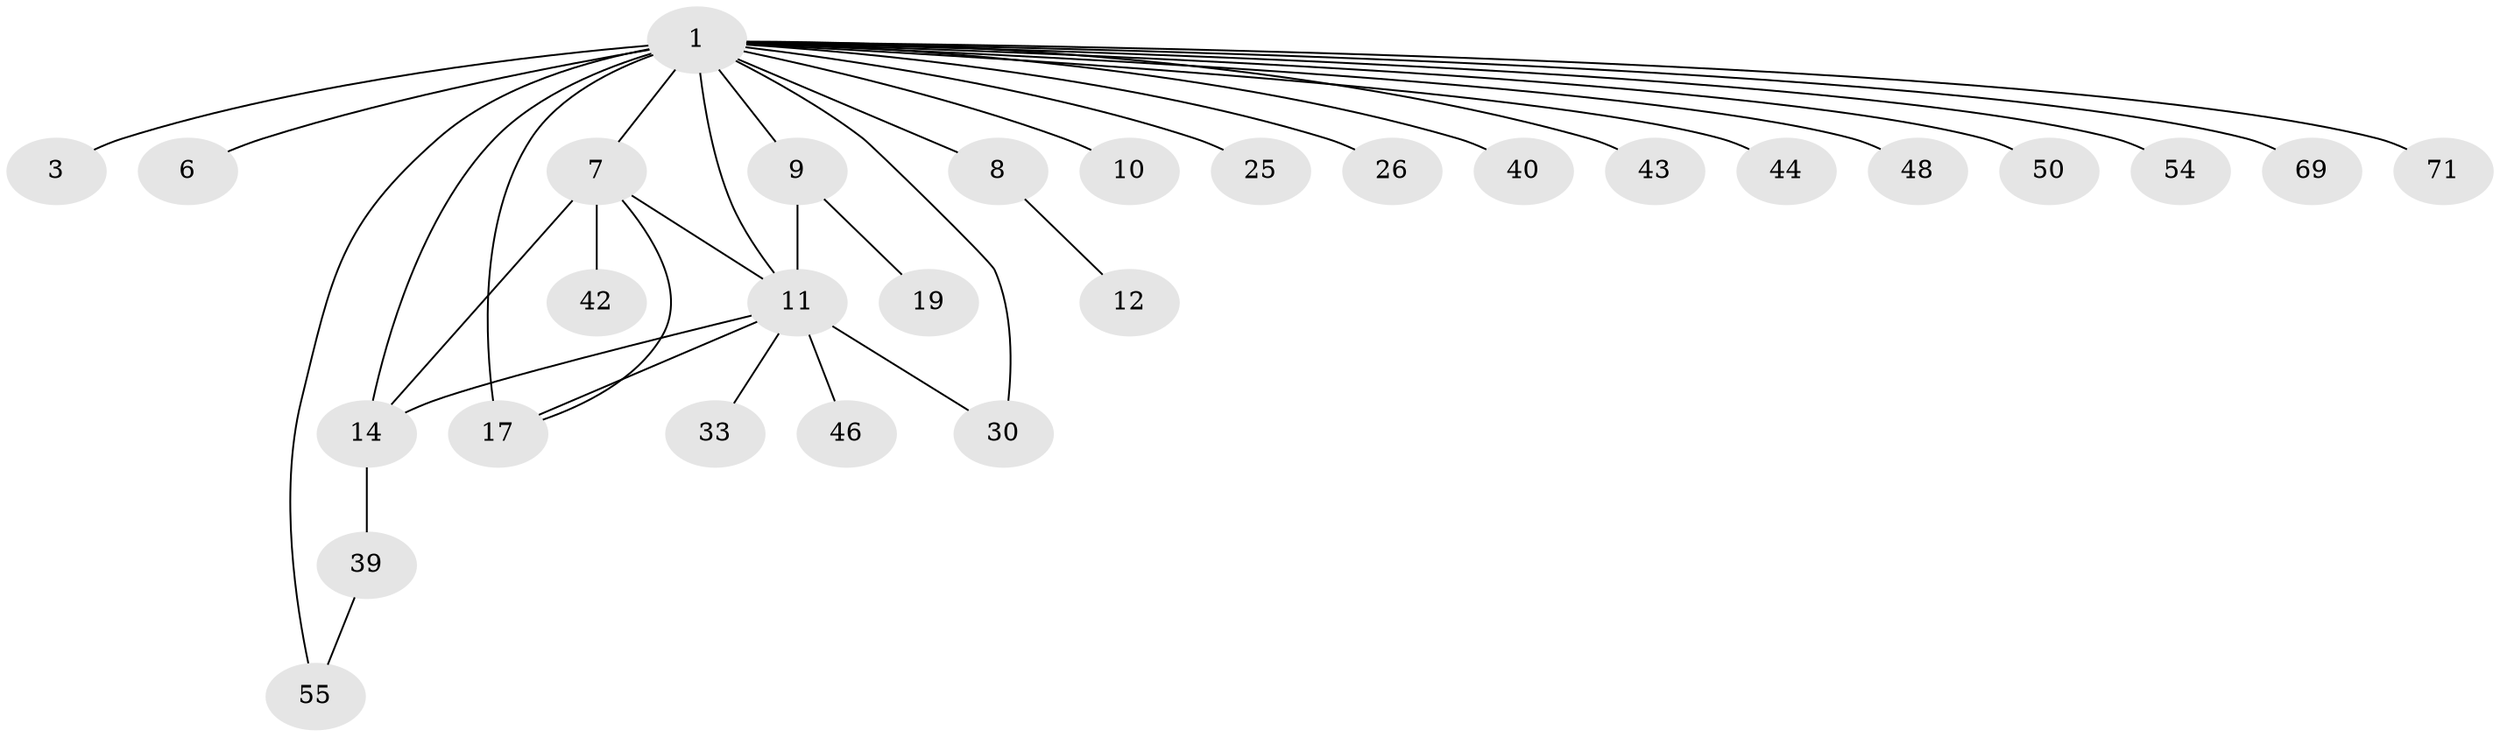 // original degree distribution, {10: 0.010416666666666666, 32: 0.010416666666666666, 8: 0.010416666666666666, 2: 0.2708333333333333, 4: 0.07291666666666667, 7: 0.03125, 1: 0.4479166666666667, 18: 0.010416666666666666, 19: 0.010416666666666666, 6: 0.010416666666666666, 9: 0.010416666666666666, 5: 0.03125, 3: 0.07291666666666667}
// Generated by graph-tools (version 1.1) at 2025/18/03/04/25 18:18:00]
// undirected, 28 vertices, 35 edges
graph export_dot {
graph [start="1"]
  node [color=gray90,style=filled];
  1 [super="+13+82+88+56+15+2+4"];
  3 [super="+58"];
  6 [super="+80+35+31"];
  7 [super="+29+66"];
  8;
  9 [super="+75"];
  10;
  11 [super="+18+41+16+21+76+34"];
  12;
  14 [super="+77+22+27"];
  17 [super="+81+70+94+84+74+38"];
  19 [super="+20"];
  25;
  26;
  30;
  33;
  39 [super="+53"];
  40;
  42;
  43;
  44 [super="+78"];
  46;
  48;
  50;
  54;
  55;
  69;
  71;
  1 -- 9;
  1 -- 44 [weight=3];
  1 -- 3 [weight=4];
  1 -- 69;
  1 -- 71;
  1 -- 11 [weight=7];
  1 -- 14 [weight=4];
  1 -- 17 [weight=6];
  1 -- 50;
  1 -- 54;
  1 -- 6;
  1 -- 7 [weight=3];
  1 -- 8;
  1 -- 10;
  1 -- 25;
  1 -- 26;
  1 -- 30;
  1 -- 40;
  1 -- 43;
  1 -- 48;
  1 -- 55;
  7 -- 14;
  7 -- 42;
  7 -- 11 [weight=2];
  7 -- 17;
  8 -- 12;
  9 -- 19;
  9 -- 11 [weight=2];
  11 -- 33;
  11 -- 14 [weight=3];
  11 -- 46;
  11 -- 30;
  11 -- 17;
  14 -- 39;
  39 -- 55;
}
